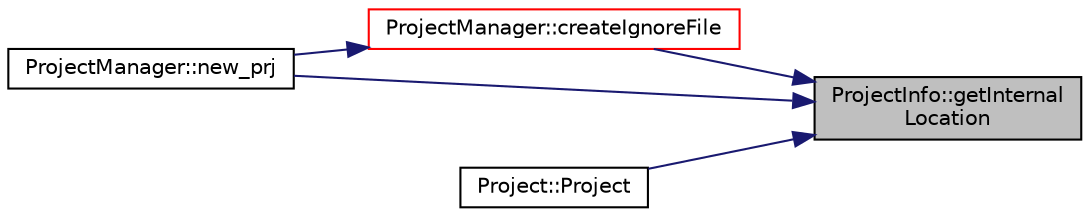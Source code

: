 digraph "ProjectInfo::getInternalLocation"
{
 // LATEX_PDF_SIZE
  edge [fontname="Helvetica",fontsize="10",labelfontname="Helvetica",labelfontsize="10"];
  node [fontname="Helvetica",fontsize="10",shape=record];
  rankdir="RL";
  Node1 [label="ProjectInfo::getInternal\lLocation",height=0.2,width=0.4,color="black", fillcolor="grey75", style="filled", fontcolor="black",tooltip=" "];
  Node1 -> Node2 [dir="back",color="midnightblue",fontsize="10",style="solid",fontname="Helvetica"];
  Node2 [label="ProjectManager::createIgnoreFile",height=0.2,width=0.4,color="red", fillcolor="white", style="filled",URL="$class_project_manager.html#aea9b42030084afc5ff2582a006e936ad",tooltip=" "];
  Node2 -> Node3 [dir="back",color="midnightblue",fontsize="10",style="solid",fontname="Helvetica"];
  Node3 [label="ProjectManager::new_prj",height=0.2,width=0.4,color="black", fillcolor="white", style="filled",URL="$class_project_manager.html#a1b1d9f731deac51d3d9dbb7ef892131a",tooltip=" "];
  Node1 -> Node3 [dir="back",color="midnightblue",fontsize="10",style="solid",fontname="Helvetica"];
  Node1 -> Node6 [dir="back",color="midnightblue",fontsize="10",style="solid",fontname="Helvetica"];
  Node6 [label="Project::Project",height=0.2,width=0.4,color="black", fillcolor="white", style="filled",URL="$class_project.html#ae7688bbfa8eb7a28c3bcea662ca10737",tooltip=" "];
}
